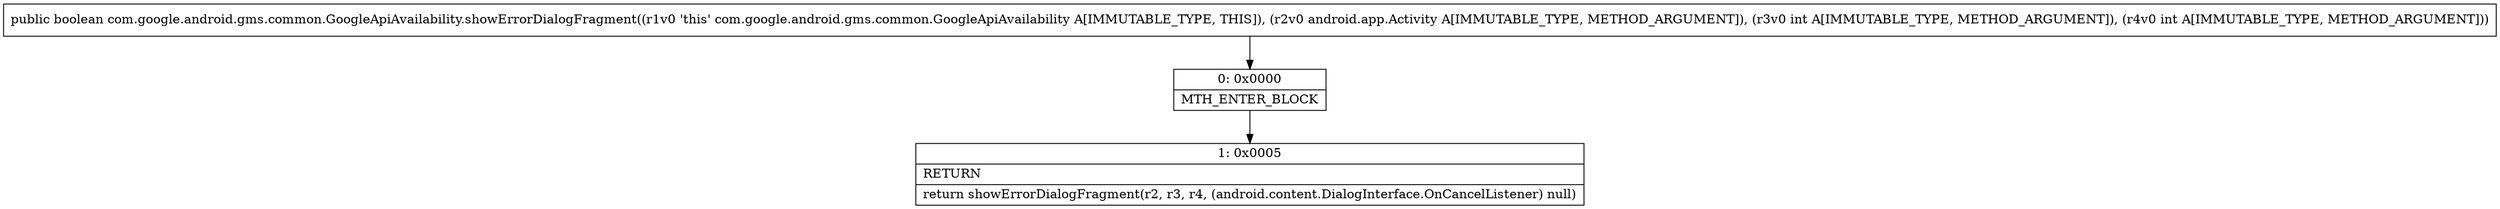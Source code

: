 digraph "CFG forcom.google.android.gms.common.GoogleApiAvailability.showErrorDialogFragment(Landroid\/app\/Activity;II)Z" {
Node_0 [shape=record,label="{0\:\ 0x0000|MTH_ENTER_BLOCK\l}"];
Node_1 [shape=record,label="{1\:\ 0x0005|RETURN\l|return showErrorDialogFragment(r2, r3, r4, (android.content.DialogInterface.OnCancelListener) null)\l}"];
MethodNode[shape=record,label="{public boolean com.google.android.gms.common.GoogleApiAvailability.showErrorDialogFragment((r1v0 'this' com.google.android.gms.common.GoogleApiAvailability A[IMMUTABLE_TYPE, THIS]), (r2v0 android.app.Activity A[IMMUTABLE_TYPE, METHOD_ARGUMENT]), (r3v0 int A[IMMUTABLE_TYPE, METHOD_ARGUMENT]), (r4v0 int A[IMMUTABLE_TYPE, METHOD_ARGUMENT])) }"];
MethodNode -> Node_0;
Node_0 -> Node_1;
}

